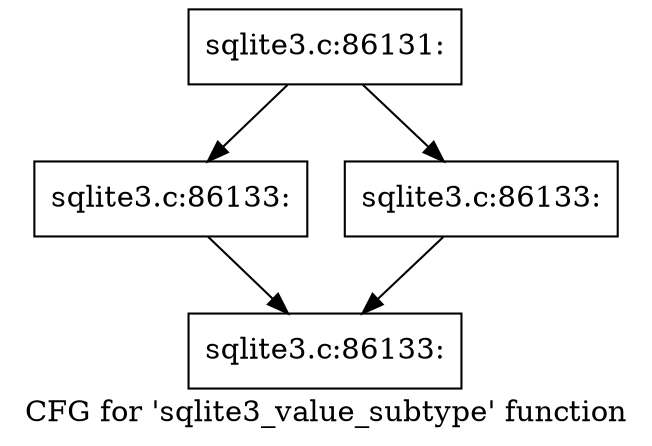 digraph "CFG for 'sqlite3_value_subtype' function" {
	label="CFG for 'sqlite3_value_subtype' function";

	Node0x55c0f5444fb0 [shape=record,label="{sqlite3.c:86131:}"];
	Node0x55c0f5444fb0 -> Node0x55c0f5c43790;
	Node0x55c0f5444fb0 -> Node0x55c0f5c44970;
	Node0x55c0f5c43790 [shape=record,label="{sqlite3.c:86133:}"];
	Node0x55c0f5c43790 -> Node0x55c0f5c42430;
	Node0x55c0f5c44970 [shape=record,label="{sqlite3.c:86133:}"];
	Node0x55c0f5c44970 -> Node0x55c0f5c42430;
	Node0x55c0f5c42430 [shape=record,label="{sqlite3.c:86133:}"];
}
